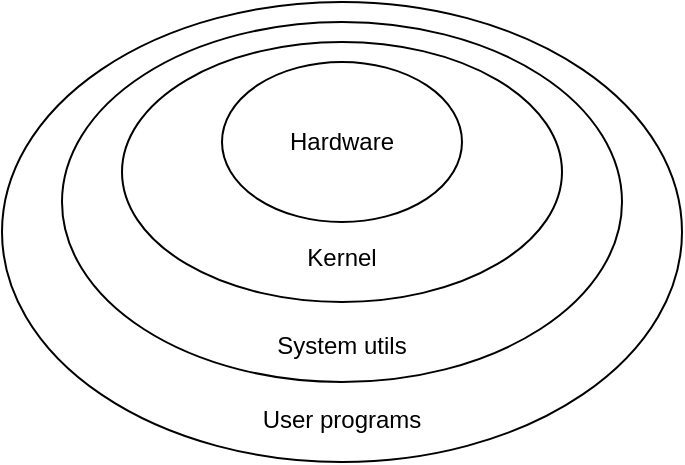 <mxfile version="18.1.3" type="device"><diagram id="GAELP2BemM5iYS-bwT33" name="Страница 1"><mxGraphModel dx="1182" dy="835" grid="1" gridSize="10" guides="1" tooltips="1" connect="1" arrows="1" fold="1" page="1" pageScale="1" pageWidth="827" pageHeight="1169" math="0" shadow="0"><root><mxCell id="0"/><mxCell id="1" parent="0"/><mxCell id="V6-IjnZBr5_u3tE0_3pU-1" value="&lt;br&gt;&lt;br&gt;&lt;br&gt;&lt;br&gt;&lt;br&gt;&lt;br&gt;Kernel" style="ellipse;whiteSpace=wrap;html=1;fillColor=none;" vertex="1" parent="1"><mxGeometry x="250" y="300" width="220" height="130" as="geometry"/></mxCell><mxCell id="V6-IjnZBr5_u3tE0_3pU-2" value="Hardware" style="ellipse;whiteSpace=wrap;html=1;fillColor=none;" vertex="1" parent="1"><mxGeometry x="300" y="310" width="120" height="80" as="geometry"/></mxCell><mxCell id="V6-IjnZBr5_u3tE0_3pU-3" value="&lt;br&gt;&lt;br&gt;&lt;br&gt;&lt;br&gt;&lt;br&gt;&lt;br&gt;&lt;br&gt;&lt;br&gt;&lt;br&gt;&lt;br&gt;System utils" style="ellipse;whiteSpace=wrap;html=1;fillColor=none;" vertex="1" parent="1"><mxGeometry x="220" y="290" width="280" height="180" as="geometry"/></mxCell><mxCell id="V6-IjnZBr5_u3tE0_3pU-4" value="&lt;br&gt;&lt;br&gt;&lt;br&gt;&lt;br&gt;&lt;br&gt;&lt;br&gt;&lt;br&gt;&lt;br&gt;&lt;br&gt;&lt;br&gt;&lt;br&gt;&lt;br&gt;&lt;br&gt;User programs" style="ellipse;whiteSpace=wrap;html=1;fillColor=none;" vertex="1" parent="1"><mxGeometry x="190" y="280" width="340" height="230" as="geometry"/></mxCell></root></mxGraphModel></diagram></mxfile>
